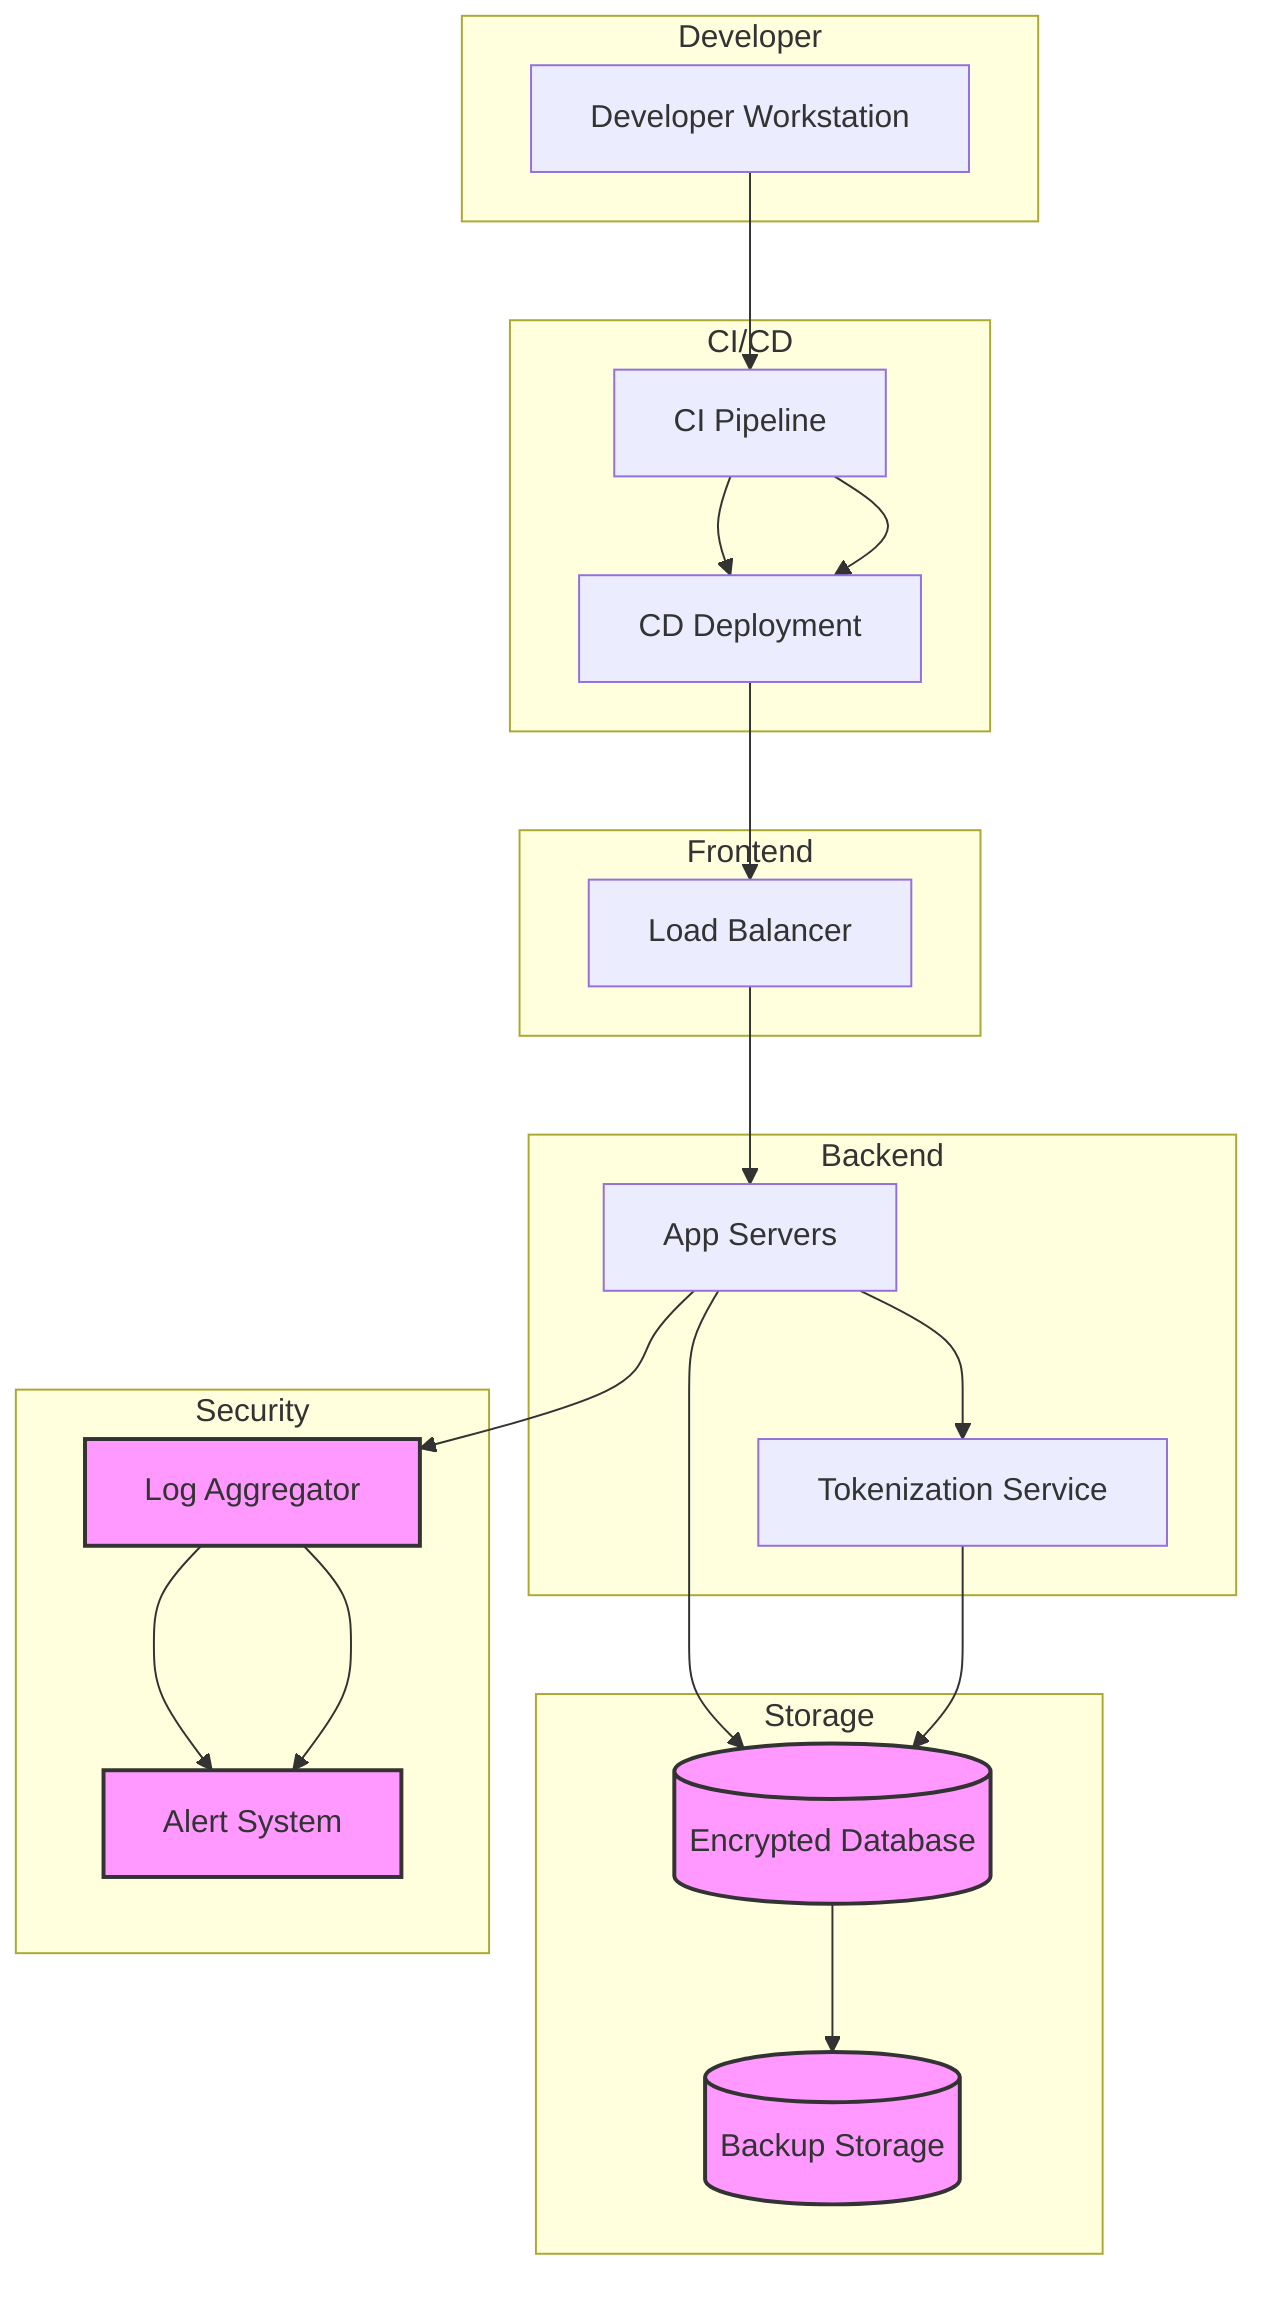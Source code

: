 flowchart TD
    subgraph Developer
        A[Developer Workstation]
    end

    subgraph CI/CD
        B[CI Pipeline] --> C[CD Deployment]
    end

    subgraph Frontend
        D[Load Balancer]
    end

    subgraph Backend
        E[App Servers] --> F[Tokenization Service]
    end

    subgraph Storage
        G[(Encrypted Database)]
        H[(Backup Storage)]
    end

    subgraph Security
        I[Log Aggregator] --> J[Alert System]
    end

    A --> B --> C --> D --> E --> G
    E --> I
    F --> G
    G --> H
    I --> J

    classDef pci fill:#f9f,stroke:#333,stroke-width:2px;
    G:::pci
    H:::pci
    I:::pci
    J:::pci